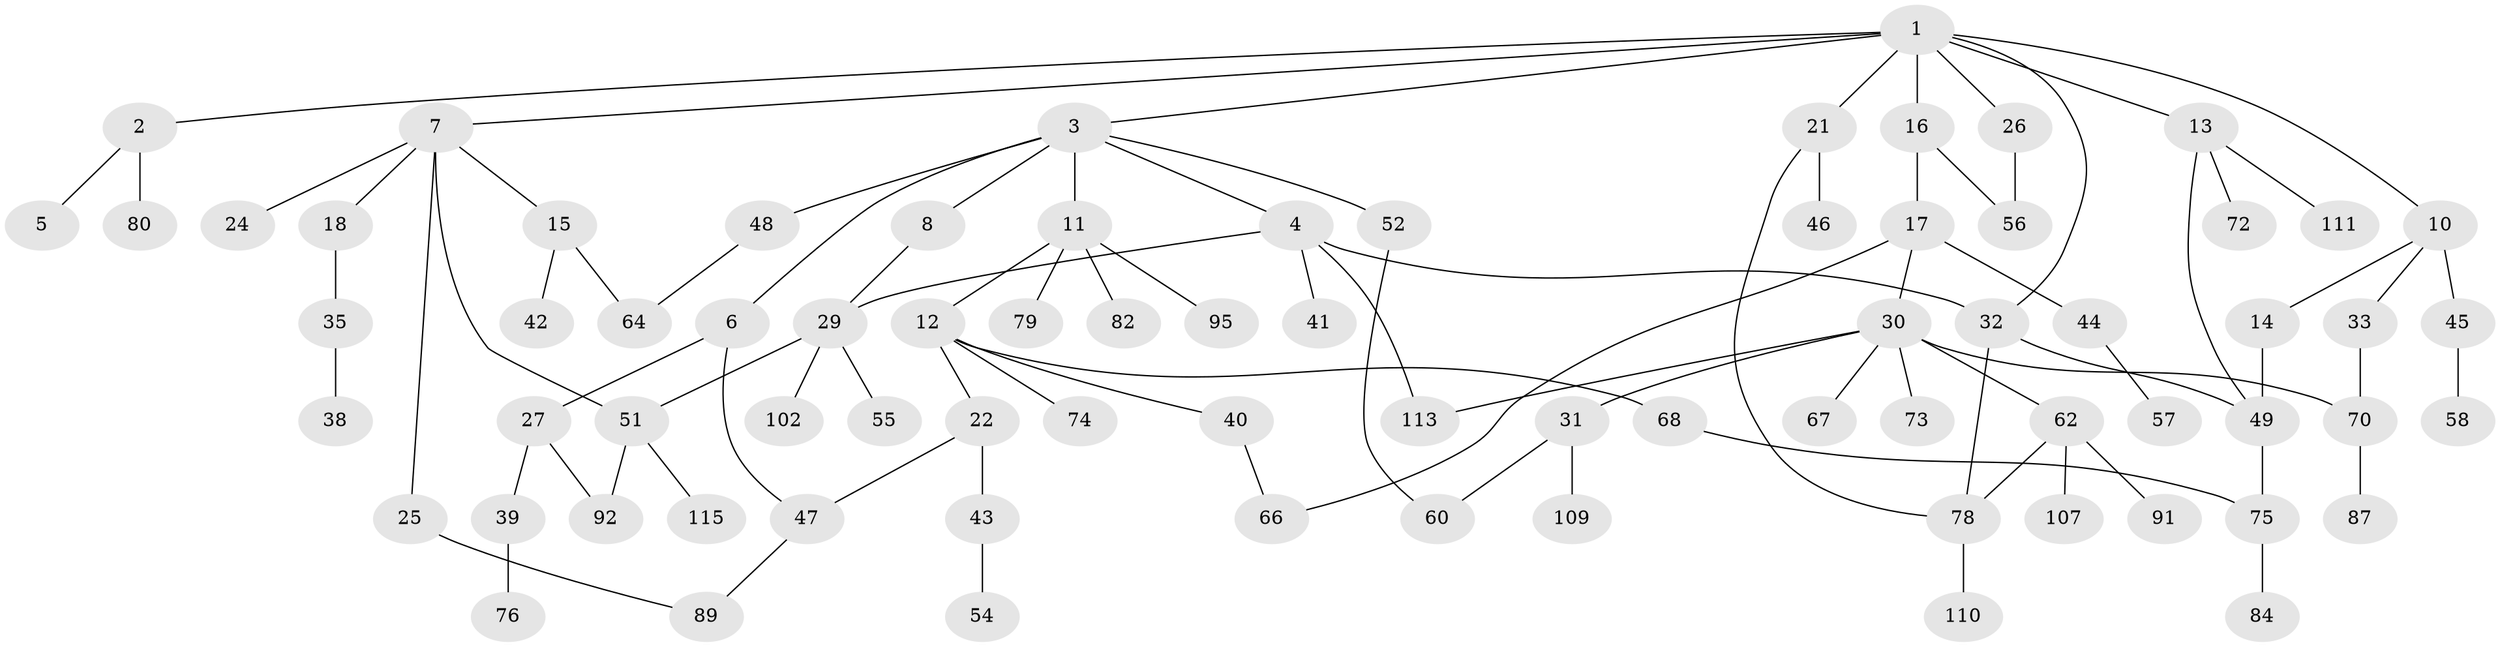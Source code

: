 // Generated by graph-tools (version 1.1) at 2025/51/02/27/25 19:51:36]
// undirected, 77 vertices, 93 edges
graph export_dot {
graph [start="1"]
  node [color=gray90,style=filled];
  1 [super="+23"];
  2;
  3;
  4 [super="+28"];
  5 [super="+90"];
  6 [super="+20"];
  7 [super="+9"];
  8 [super="+37"];
  10 [super="+81"];
  11 [super="+61"];
  12 [super="+50"];
  13 [super="+59"];
  14 [super="+88"];
  15 [super="+99"];
  16;
  17 [super="+19"];
  18;
  21;
  22 [super="+36"];
  24;
  25 [super="+83"];
  26;
  27 [super="+100"];
  29 [super="+53"];
  30 [super="+96"];
  31 [super="+34"];
  32;
  33;
  35;
  38 [super="+105"];
  39;
  40;
  41;
  42;
  43 [super="+71"];
  44 [super="+103"];
  45;
  46;
  47 [super="+86"];
  48;
  49 [super="+97"];
  51 [super="+63"];
  52 [super="+93"];
  54;
  55;
  56 [super="+106"];
  57;
  58 [super="+112"];
  60;
  62 [super="+69"];
  64 [super="+65"];
  66 [super="+94"];
  67;
  68;
  70 [super="+101"];
  72;
  73;
  74;
  75 [super="+77"];
  76;
  78 [super="+104"];
  79;
  80 [super="+114"];
  82;
  84 [super="+85"];
  87;
  89 [super="+108"];
  91;
  92 [super="+98"];
  95;
  102;
  107;
  109;
  110;
  111;
  113;
  115;
  1 -- 2;
  1 -- 3;
  1 -- 7;
  1 -- 10;
  1 -- 13;
  1 -- 16;
  1 -- 21;
  1 -- 26;
  1 -- 32;
  2 -- 5;
  2 -- 80;
  3 -- 4;
  3 -- 6;
  3 -- 8;
  3 -- 11;
  3 -- 48;
  3 -- 52;
  4 -- 113;
  4 -- 32;
  4 -- 41;
  4 -- 29;
  6 -- 47;
  6 -- 27;
  7 -- 15;
  7 -- 18;
  7 -- 51;
  7 -- 24;
  7 -- 25;
  8 -- 29;
  10 -- 14;
  10 -- 33;
  10 -- 45;
  11 -- 12;
  11 -- 79;
  11 -- 82;
  11 -- 95;
  12 -- 22;
  12 -- 40;
  12 -- 74;
  12 -- 68;
  13 -- 49;
  13 -- 72;
  13 -- 111;
  14 -- 49;
  15 -- 42;
  15 -- 64 [weight=2];
  16 -- 17;
  16 -- 56;
  17 -- 66;
  17 -- 44;
  17 -- 30;
  18 -- 35;
  21 -- 46;
  21 -- 78;
  22 -- 43;
  22 -- 47;
  25 -- 89;
  26 -- 56;
  27 -- 39;
  27 -- 92;
  29 -- 102;
  29 -- 55;
  29 -- 51;
  30 -- 31;
  30 -- 62;
  30 -- 67;
  30 -- 73;
  30 -- 70;
  30 -- 113;
  31 -- 60;
  31 -- 109;
  32 -- 78;
  32 -- 49;
  33 -- 70;
  35 -- 38;
  39 -- 76;
  40 -- 66;
  43 -- 54;
  44 -- 57;
  45 -- 58;
  47 -- 89;
  48 -- 64;
  49 -- 75;
  51 -- 115;
  51 -- 92;
  52 -- 60;
  62 -- 78;
  62 -- 91;
  62 -- 107;
  68 -- 75;
  70 -- 87;
  75 -- 84;
  78 -- 110;
}
